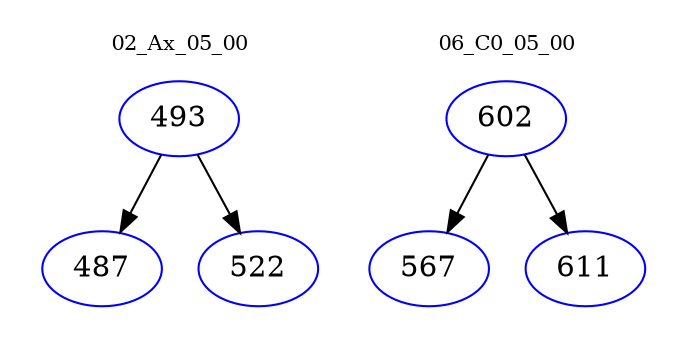 digraph{
subgraph cluster_0 {
color = white
label = "02_Ax_05_00";
fontsize=10;
T0_493 [label="493", color="blue"]
T0_493 -> T0_487 [color="black"]
T0_487 [label="487", color="blue"]
T0_493 -> T0_522 [color="black"]
T0_522 [label="522", color="blue"]
}
subgraph cluster_1 {
color = white
label = "06_C0_05_00";
fontsize=10;
T1_602 [label="602", color="blue"]
T1_602 -> T1_567 [color="black"]
T1_567 [label="567", color="blue"]
T1_602 -> T1_611 [color="black"]
T1_611 [label="611", color="blue"]
}
}
